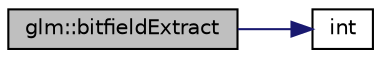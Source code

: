 digraph "glm::bitfieldExtract"
{
  edge [fontname="Helvetica",fontsize="10",labelfontname="Helvetica",labelfontsize="10"];
  node [fontname="Helvetica",fontsize="10",shape=record];
  rankdir="LR";
  Node1 [label="glm::bitfieldExtract",height=0.2,width=0.4,color="black", fillcolor="grey75", style="filled", fontcolor="black"];
  Node1 -> Node2 [color="midnightblue",fontsize="10",style="solid"];
  Node2 [label="int",height=0.2,width=0.4,color="black", fillcolor="white", style="filled",URL="$_s_d_l__events_8h.html#aba621c3f88c60e9734e9d1ebae08609a"];
}
